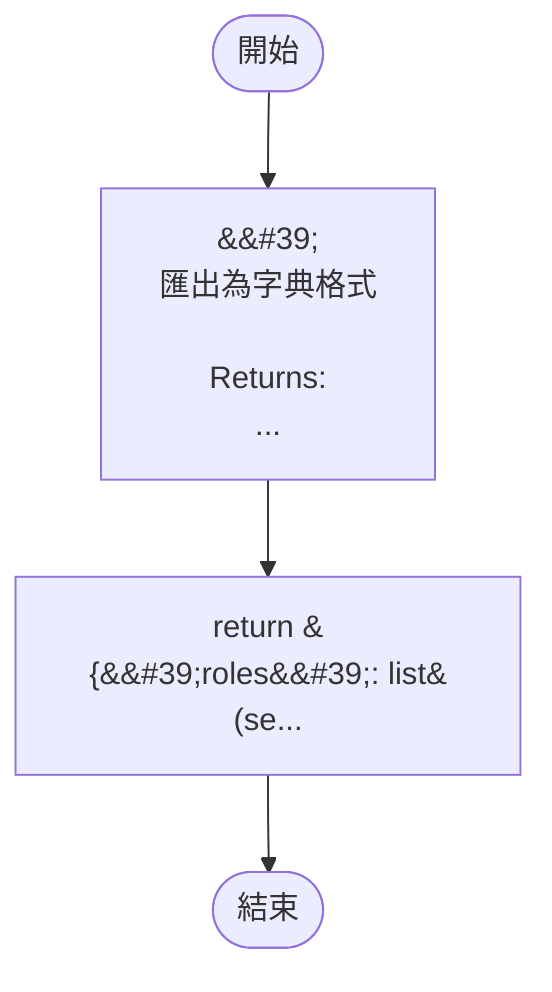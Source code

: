 flowchart TB
    n1([開始])
    n2([結束])
    n3[&amp;&#35;39;\n        匯出為字典格式\n\n        Returns:\n     ...]
    n4[return &#123;&amp;&#35;39;roles&amp;&#35;39;: list&#40;se...]
    n1 --> n3
    n3 --> n4
    n4 --> n2